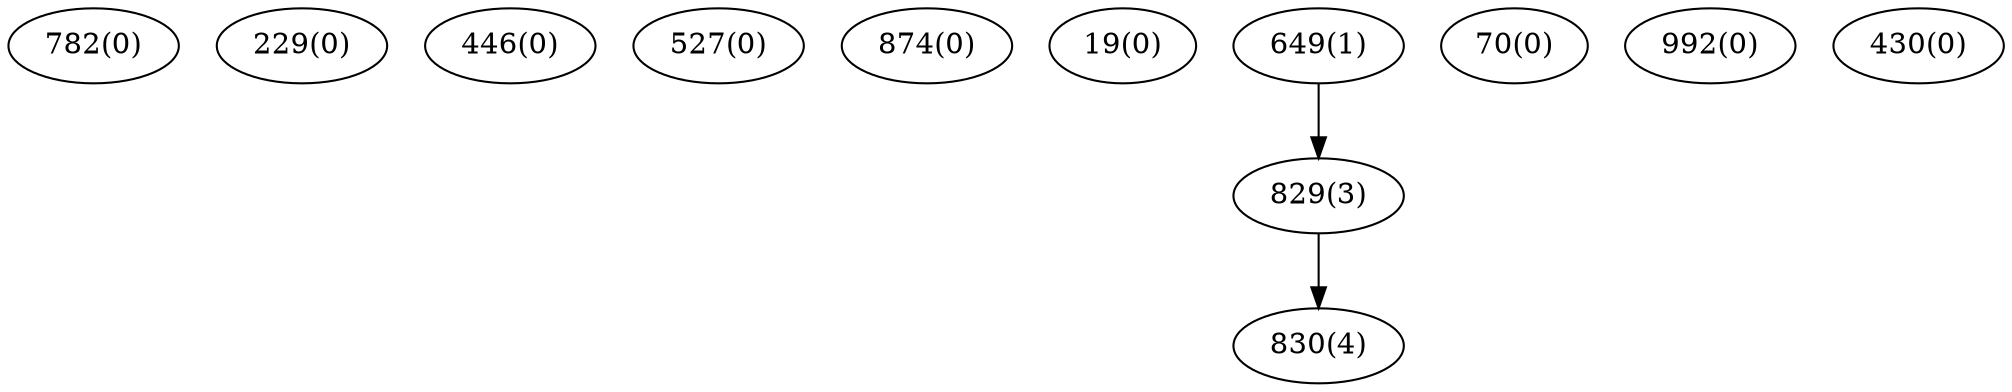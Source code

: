 strict digraph  {
	node [label="\N"];
	782	 [label="782(0)"];
	229	 [label="229(0)"];
	446	 [label="446(0)"];
	527	 [label="527(0)"];
	874	 [label="874(0)"];
	19	 [label="19(0)"];
	829	 [label="829(3)"];
	830	 [label="830(4)"];
	829 -> 830;
	70	 [label="70(0)"];
	992	 [label="992(0)"];
	430	 [label="430(0)"];
	649	 [label="649(1)"];
	649 -> 829;
}
